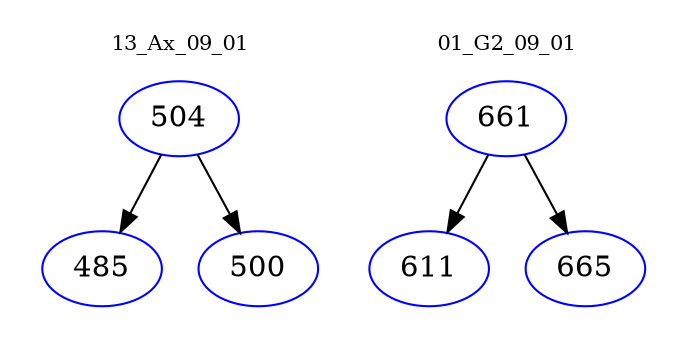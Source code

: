 digraph{
subgraph cluster_0 {
color = white
label = "13_Ax_09_01";
fontsize=10;
T0_504 [label="504", color="blue"]
T0_504 -> T0_485 [color="black"]
T0_485 [label="485", color="blue"]
T0_504 -> T0_500 [color="black"]
T0_500 [label="500", color="blue"]
}
subgraph cluster_1 {
color = white
label = "01_G2_09_01";
fontsize=10;
T1_661 [label="661", color="blue"]
T1_661 -> T1_611 [color="black"]
T1_611 [label="611", color="blue"]
T1_661 -> T1_665 [color="black"]
T1_665 [label="665", color="blue"]
}
}
